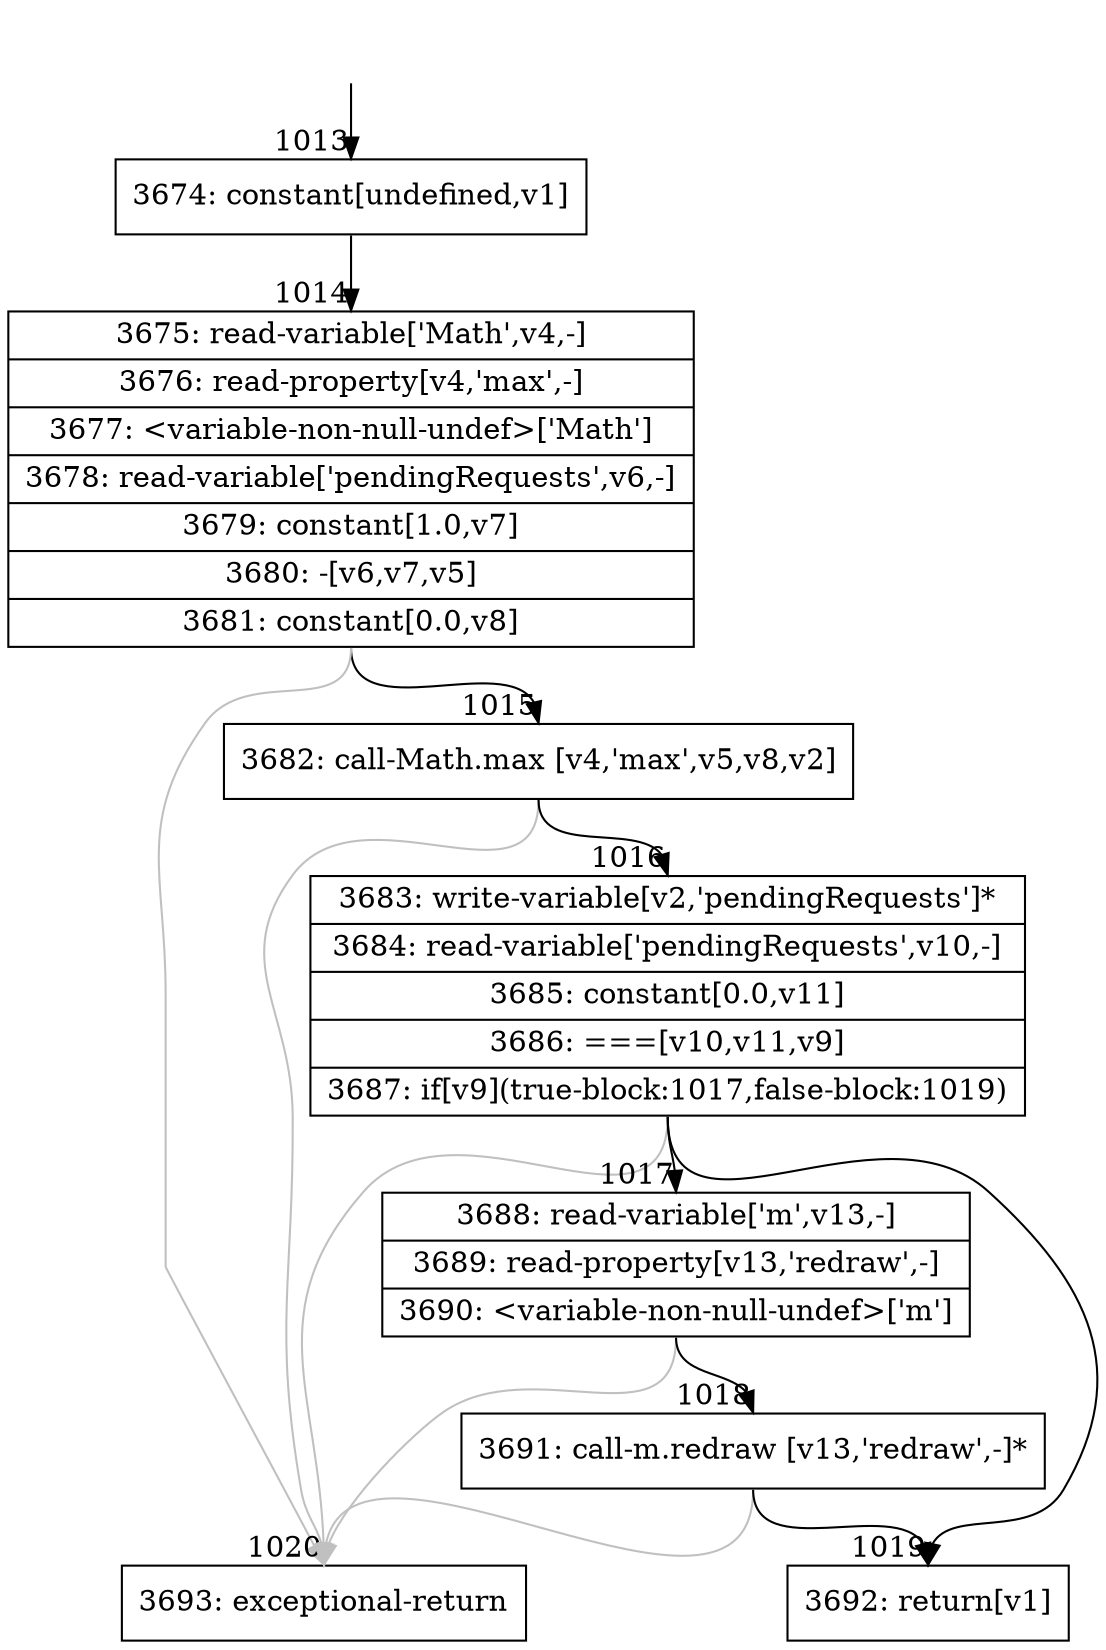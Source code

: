 digraph {
rankdir="TD"
BB_entry35[shape=none,label=""];
BB_entry35 -> BB1013 [tailport=s, headport=n, headlabel="    1013"]
BB1013 [shape=record label="{3674: constant[undefined,v1]}" ] 
BB1013 -> BB1014 [tailport=s, headport=n, headlabel="      1014"]
BB1014 [shape=record label="{3675: read-variable['Math',v4,-]|3676: read-property[v4,'max',-]|3677: \<variable-non-null-undef\>['Math']|3678: read-variable['pendingRequests',v6,-]|3679: constant[1.0,v7]|3680: -[v6,v7,v5]|3681: constant[0.0,v8]}" ] 
BB1014 -> BB1015 [tailport=s, headport=n, headlabel="      1015"]
BB1014 -> BB1020 [tailport=s, headport=n, color=gray, headlabel="      1020"]
BB1015 [shape=record label="{3682: call-Math.max [v4,'max',v5,v8,v2]}" ] 
BB1015 -> BB1016 [tailport=s, headport=n, headlabel="      1016"]
BB1015 -> BB1020 [tailport=s, headport=n, color=gray]
BB1016 [shape=record label="{3683: write-variable[v2,'pendingRequests']*|3684: read-variable['pendingRequests',v10,-]|3685: constant[0.0,v11]|3686: ===[v10,v11,v9]|3687: if[v9](true-block:1017,false-block:1019)}" ] 
BB1016 -> BB1017 [tailport=s, headport=n, headlabel="      1017"]
BB1016 -> BB1019 [tailport=s, headport=n, headlabel="      1019"]
BB1016 -> BB1020 [tailport=s, headport=n, color=gray]
BB1017 [shape=record label="{3688: read-variable['m',v13,-]|3689: read-property[v13,'redraw',-]|3690: \<variable-non-null-undef\>['m']}" ] 
BB1017 -> BB1018 [tailport=s, headport=n, headlabel="      1018"]
BB1017 -> BB1020 [tailport=s, headport=n, color=gray]
BB1018 [shape=record label="{3691: call-m.redraw [v13,'redraw',-]*}" ] 
BB1018 -> BB1019 [tailport=s, headport=n]
BB1018 -> BB1020 [tailport=s, headport=n, color=gray]
BB1019 [shape=record label="{3692: return[v1]}" ] 
BB1020 [shape=record label="{3693: exceptional-return}" ] 
//#$~ 655
}
